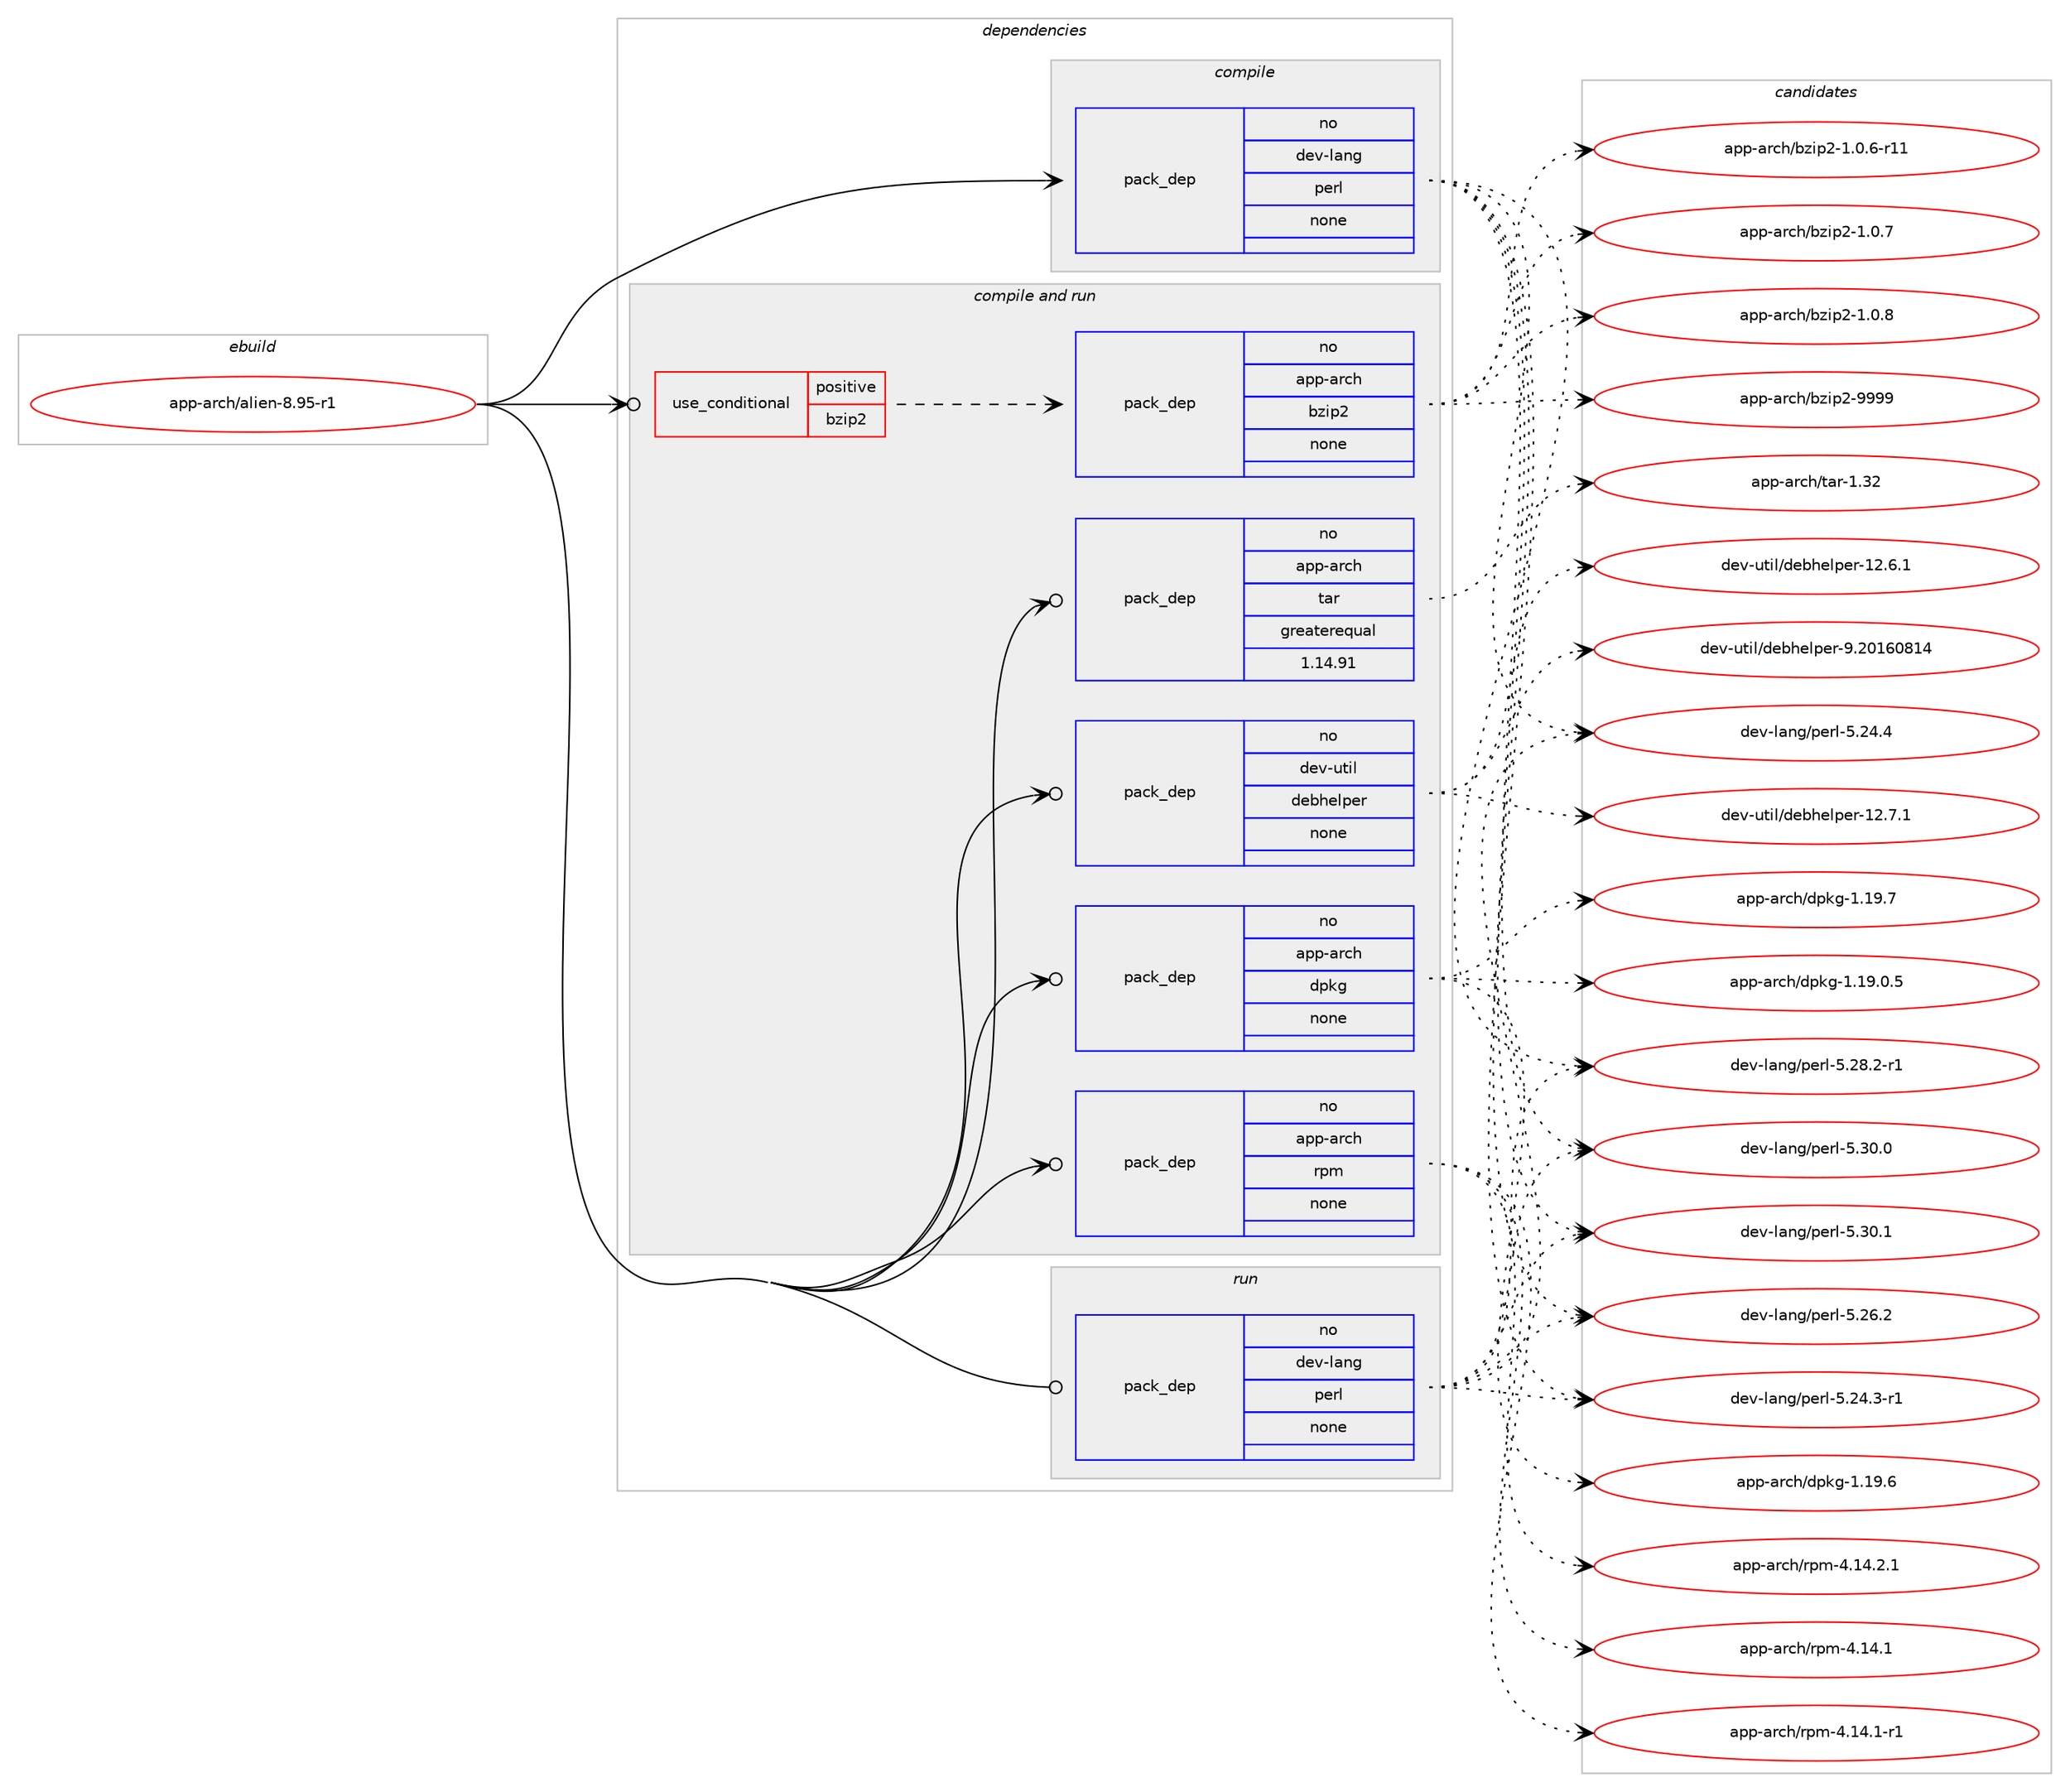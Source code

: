 digraph prolog {

# *************
# Graph options
# *************

newrank=true;
concentrate=true;
compound=true;
graph [rankdir=LR,fontname=Helvetica,fontsize=10,ranksep=1.5];#, ranksep=2.5, nodesep=0.2];
edge  [arrowhead=vee];
node  [fontname=Helvetica,fontsize=10];

# **********
# The ebuild
# **********

subgraph cluster_leftcol {
color=gray;
rank=same;
label=<<i>ebuild</i>>;
id [label="app-arch/alien-8.95-r1", color=red, width=4, href="../app-arch/alien-8.95-r1.svg"];
}

# ****************
# The dependencies
# ****************

subgraph cluster_midcol {
color=gray;
label=<<i>dependencies</i>>;
subgraph cluster_compile {
fillcolor="#eeeeee";
style=filled;
label=<<i>compile</i>>;
subgraph pack351070 {
dependency472184 [label=<<TABLE BORDER="0" CELLBORDER="1" CELLSPACING="0" CELLPADDING="4" WIDTH="220"><TR><TD ROWSPAN="6" CELLPADDING="30">pack_dep</TD></TR><TR><TD WIDTH="110">no</TD></TR><TR><TD>dev-lang</TD></TR><TR><TD>perl</TD></TR><TR><TD>none</TD></TR><TR><TD></TD></TR></TABLE>>, shape=none, color=blue];
}
id:e -> dependency472184:w [weight=20,style="solid",arrowhead="vee"];
}
subgraph cluster_compileandrun {
fillcolor="#eeeeee";
style=filled;
label=<<i>compile and run</i>>;
subgraph cond112542 {
dependency472185 [label=<<TABLE BORDER="0" CELLBORDER="1" CELLSPACING="0" CELLPADDING="4"><TR><TD ROWSPAN="3" CELLPADDING="10">use_conditional</TD></TR><TR><TD>positive</TD></TR><TR><TD>bzip2</TD></TR></TABLE>>, shape=none, color=red];
subgraph pack351071 {
dependency472186 [label=<<TABLE BORDER="0" CELLBORDER="1" CELLSPACING="0" CELLPADDING="4" WIDTH="220"><TR><TD ROWSPAN="6" CELLPADDING="30">pack_dep</TD></TR><TR><TD WIDTH="110">no</TD></TR><TR><TD>app-arch</TD></TR><TR><TD>bzip2</TD></TR><TR><TD>none</TD></TR><TR><TD></TD></TR></TABLE>>, shape=none, color=blue];
}
dependency472185:e -> dependency472186:w [weight=20,style="dashed",arrowhead="vee"];
}
id:e -> dependency472185:w [weight=20,style="solid",arrowhead="odotvee"];
subgraph pack351072 {
dependency472187 [label=<<TABLE BORDER="0" CELLBORDER="1" CELLSPACING="0" CELLPADDING="4" WIDTH="220"><TR><TD ROWSPAN="6" CELLPADDING="30">pack_dep</TD></TR><TR><TD WIDTH="110">no</TD></TR><TR><TD>app-arch</TD></TR><TR><TD>dpkg</TD></TR><TR><TD>none</TD></TR><TR><TD></TD></TR></TABLE>>, shape=none, color=blue];
}
id:e -> dependency472187:w [weight=20,style="solid",arrowhead="odotvee"];
subgraph pack351073 {
dependency472188 [label=<<TABLE BORDER="0" CELLBORDER="1" CELLSPACING="0" CELLPADDING="4" WIDTH="220"><TR><TD ROWSPAN="6" CELLPADDING="30">pack_dep</TD></TR><TR><TD WIDTH="110">no</TD></TR><TR><TD>app-arch</TD></TR><TR><TD>rpm</TD></TR><TR><TD>none</TD></TR><TR><TD></TD></TR></TABLE>>, shape=none, color=blue];
}
id:e -> dependency472188:w [weight=20,style="solid",arrowhead="odotvee"];
subgraph pack351074 {
dependency472189 [label=<<TABLE BORDER="0" CELLBORDER="1" CELLSPACING="0" CELLPADDING="4" WIDTH="220"><TR><TD ROWSPAN="6" CELLPADDING="30">pack_dep</TD></TR><TR><TD WIDTH="110">no</TD></TR><TR><TD>app-arch</TD></TR><TR><TD>tar</TD></TR><TR><TD>greaterequal</TD></TR><TR><TD>1.14.91</TD></TR></TABLE>>, shape=none, color=blue];
}
id:e -> dependency472189:w [weight=20,style="solid",arrowhead="odotvee"];
subgraph pack351075 {
dependency472190 [label=<<TABLE BORDER="0" CELLBORDER="1" CELLSPACING="0" CELLPADDING="4" WIDTH="220"><TR><TD ROWSPAN="6" CELLPADDING="30">pack_dep</TD></TR><TR><TD WIDTH="110">no</TD></TR><TR><TD>dev-util</TD></TR><TR><TD>debhelper</TD></TR><TR><TD>none</TD></TR><TR><TD></TD></TR></TABLE>>, shape=none, color=blue];
}
id:e -> dependency472190:w [weight=20,style="solid",arrowhead="odotvee"];
}
subgraph cluster_run {
fillcolor="#eeeeee";
style=filled;
label=<<i>run</i>>;
subgraph pack351076 {
dependency472191 [label=<<TABLE BORDER="0" CELLBORDER="1" CELLSPACING="0" CELLPADDING="4" WIDTH="220"><TR><TD ROWSPAN="6" CELLPADDING="30">pack_dep</TD></TR><TR><TD WIDTH="110">no</TD></TR><TR><TD>dev-lang</TD></TR><TR><TD>perl</TD></TR><TR><TD>none</TD></TR><TR><TD></TD></TR></TABLE>>, shape=none, color=blue];
}
id:e -> dependency472191:w [weight=20,style="solid",arrowhead="odot"];
}
}

# **************
# The candidates
# **************

subgraph cluster_choices {
rank=same;
color=gray;
label=<<i>candidates</i>>;

subgraph choice351070 {
color=black;
nodesep=1;
choice100101118451089711010347112101114108455346505246514511449 [label="dev-lang/perl-5.24.3-r1", color=red, width=4,href="../dev-lang/perl-5.24.3-r1.svg"];
choice10010111845108971101034711210111410845534650524652 [label="dev-lang/perl-5.24.4", color=red, width=4,href="../dev-lang/perl-5.24.4.svg"];
choice10010111845108971101034711210111410845534650544650 [label="dev-lang/perl-5.26.2", color=red, width=4,href="../dev-lang/perl-5.26.2.svg"];
choice100101118451089711010347112101114108455346505646504511449 [label="dev-lang/perl-5.28.2-r1", color=red, width=4,href="../dev-lang/perl-5.28.2-r1.svg"];
choice10010111845108971101034711210111410845534651484648 [label="dev-lang/perl-5.30.0", color=red, width=4,href="../dev-lang/perl-5.30.0.svg"];
choice10010111845108971101034711210111410845534651484649 [label="dev-lang/perl-5.30.1", color=red, width=4,href="../dev-lang/perl-5.30.1.svg"];
dependency472184:e -> choice100101118451089711010347112101114108455346505246514511449:w [style=dotted,weight="100"];
dependency472184:e -> choice10010111845108971101034711210111410845534650524652:w [style=dotted,weight="100"];
dependency472184:e -> choice10010111845108971101034711210111410845534650544650:w [style=dotted,weight="100"];
dependency472184:e -> choice100101118451089711010347112101114108455346505646504511449:w [style=dotted,weight="100"];
dependency472184:e -> choice10010111845108971101034711210111410845534651484648:w [style=dotted,weight="100"];
dependency472184:e -> choice10010111845108971101034711210111410845534651484649:w [style=dotted,weight="100"];
}
subgraph choice351071 {
color=black;
nodesep=1;
choice97112112459711499104479812210511250454946484654451144949 [label="app-arch/bzip2-1.0.6-r11", color=red, width=4,href="../app-arch/bzip2-1.0.6-r11.svg"];
choice97112112459711499104479812210511250454946484655 [label="app-arch/bzip2-1.0.7", color=red, width=4,href="../app-arch/bzip2-1.0.7.svg"];
choice97112112459711499104479812210511250454946484656 [label="app-arch/bzip2-1.0.8", color=red, width=4,href="../app-arch/bzip2-1.0.8.svg"];
choice971121124597114991044798122105112504557575757 [label="app-arch/bzip2-9999", color=red, width=4,href="../app-arch/bzip2-9999.svg"];
dependency472186:e -> choice97112112459711499104479812210511250454946484654451144949:w [style=dotted,weight="100"];
dependency472186:e -> choice97112112459711499104479812210511250454946484655:w [style=dotted,weight="100"];
dependency472186:e -> choice97112112459711499104479812210511250454946484656:w [style=dotted,weight="100"];
dependency472186:e -> choice971121124597114991044798122105112504557575757:w [style=dotted,weight="100"];
}
subgraph choice351072 {
color=black;
nodesep=1;
choice9711211245971149910447100112107103454946495746484653 [label="app-arch/dpkg-1.19.0.5", color=red, width=4,href="../app-arch/dpkg-1.19.0.5.svg"];
choice971121124597114991044710011210710345494649574654 [label="app-arch/dpkg-1.19.6", color=red, width=4,href="../app-arch/dpkg-1.19.6.svg"];
choice971121124597114991044710011210710345494649574655 [label="app-arch/dpkg-1.19.7", color=red, width=4,href="../app-arch/dpkg-1.19.7.svg"];
dependency472187:e -> choice9711211245971149910447100112107103454946495746484653:w [style=dotted,weight="100"];
dependency472187:e -> choice971121124597114991044710011210710345494649574654:w [style=dotted,weight="100"];
dependency472187:e -> choice971121124597114991044710011210710345494649574655:w [style=dotted,weight="100"];
}
subgraph choice351073 {
color=black;
nodesep=1;
choice971121124597114991044711411210945524649524649 [label="app-arch/rpm-4.14.1", color=red, width=4,href="../app-arch/rpm-4.14.1.svg"];
choice9711211245971149910447114112109455246495246494511449 [label="app-arch/rpm-4.14.1-r1", color=red, width=4,href="../app-arch/rpm-4.14.1-r1.svg"];
choice9711211245971149910447114112109455246495246504649 [label="app-arch/rpm-4.14.2.1", color=red, width=4,href="../app-arch/rpm-4.14.2.1.svg"];
dependency472188:e -> choice971121124597114991044711411210945524649524649:w [style=dotted,weight="100"];
dependency472188:e -> choice9711211245971149910447114112109455246495246494511449:w [style=dotted,weight="100"];
dependency472188:e -> choice9711211245971149910447114112109455246495246504649:w [style=dotted,weight="100"];
}
subgraph choice351074 {
color=black;
nodesep=1;
choice9711211245971149910447116971144549465150 [label="app-arch/tar-1.32", color=red, width=4,href="../app-arch/tar-1.32.svg"];
dependency472189:e -> choice9711211245971149910447116971144549465150:w [style=dotted,weight="100"];
}
subgraph choice351075 {
color=black;
nodesep=1;
choice10010111845117116105108471001019810410110811210111445495046544649 [label="dev-util/debhelper-12.6.1", color=red, width=4,href="../dev-util/debhelper-12.6.1.svg"];
choice10010111845117116105108471001019810410110811210111445495046554649 [label="dev-util/debhelper-12.7.1", color=red, width=4,href="../dev-util/debhelper-12.7.1.svg"];
choice1001011184511711610510847100101981041011081121011144557465048495448564952 [label="dev-util/debhelper-9.20160814", color=red, width=4,href="../dev-util/debhelper-9.20160814.svg"];
dependency472190:e -> choice10010111845117116105108471001019810410110811210111445495046544649:w [style=dotted,weight="100"];
dependency472190:e -> choice10010111845117116105108471001019810410110811210111445495046554649:w [style=dotted,weight="100"];
dependency472190:e -> choice1001011184511711610510847100101981041011081121011144557465048495448564952:w [style=dotted,weight="100"];
}
subgraph choice351076 {
color=black;
nodesep=1;
choice100101118451089711010347112101114108455346505246514511449 [label="dev-lang/perl-5.24.3-r1", color=red, width=4,href="../dev-lang/perl-5.24.3-r1.svg"];
choice10010111845108971101034711210111410845534650524652 [label="dev-lang/perl-5.24.4", color=red, width=4,href="../dev-lang/perl-5.24.4.svg"];
choice10010111845108971101034711210111410845534650544650 [label="dev-lang/perl-5.26.2", color=red, width=4,href="../dev-lang/perl-5.26.2.svg"];
choice100101118451089711010347112101114108455346505646504511449 [label="dev-lang/perl-5.28.2-r1", color=red, width=4,href="../dev-lang/perl-5.28.2-r1.svg"];
choice10010111845108971101034711210111410845534651484648 [label="dev-lang/perl-5.30.0", color=red, width=4,href="../dev-lang/perl-5.30.0.svg"];
choice10010111845108971101034711210111410845534651484649 [label="dev-lang/perl-5.30.1", color=red, width=4,href="../dev-lang/perl-5.30.1.svg"];
dependency472191:e -> choice100101118451089711010347112101114108455346505246514511449:w [style=dotted,weight="100"];
dependency472191:e -> choice10010111845108971101034711210111410845534650524652:w [style=dotted,weight="100"];
dependency472191:e -> choice10010111845108971101034711210111410845534650544650:w [style=dotted,weight="100"];
dependency472191:e -> choice100101118451089711010347112101114108455346505646504511449:w [style=dotted,weight="100"];
dependency472191:e -> choice10010111845108971101034711210111410845534651484648:w [style=dotted,weight="100"];
dependency472191:e -> choice10010111845108971101034711210111410845534651484649:w [style=dotted,weight="100"];
}
}

}
